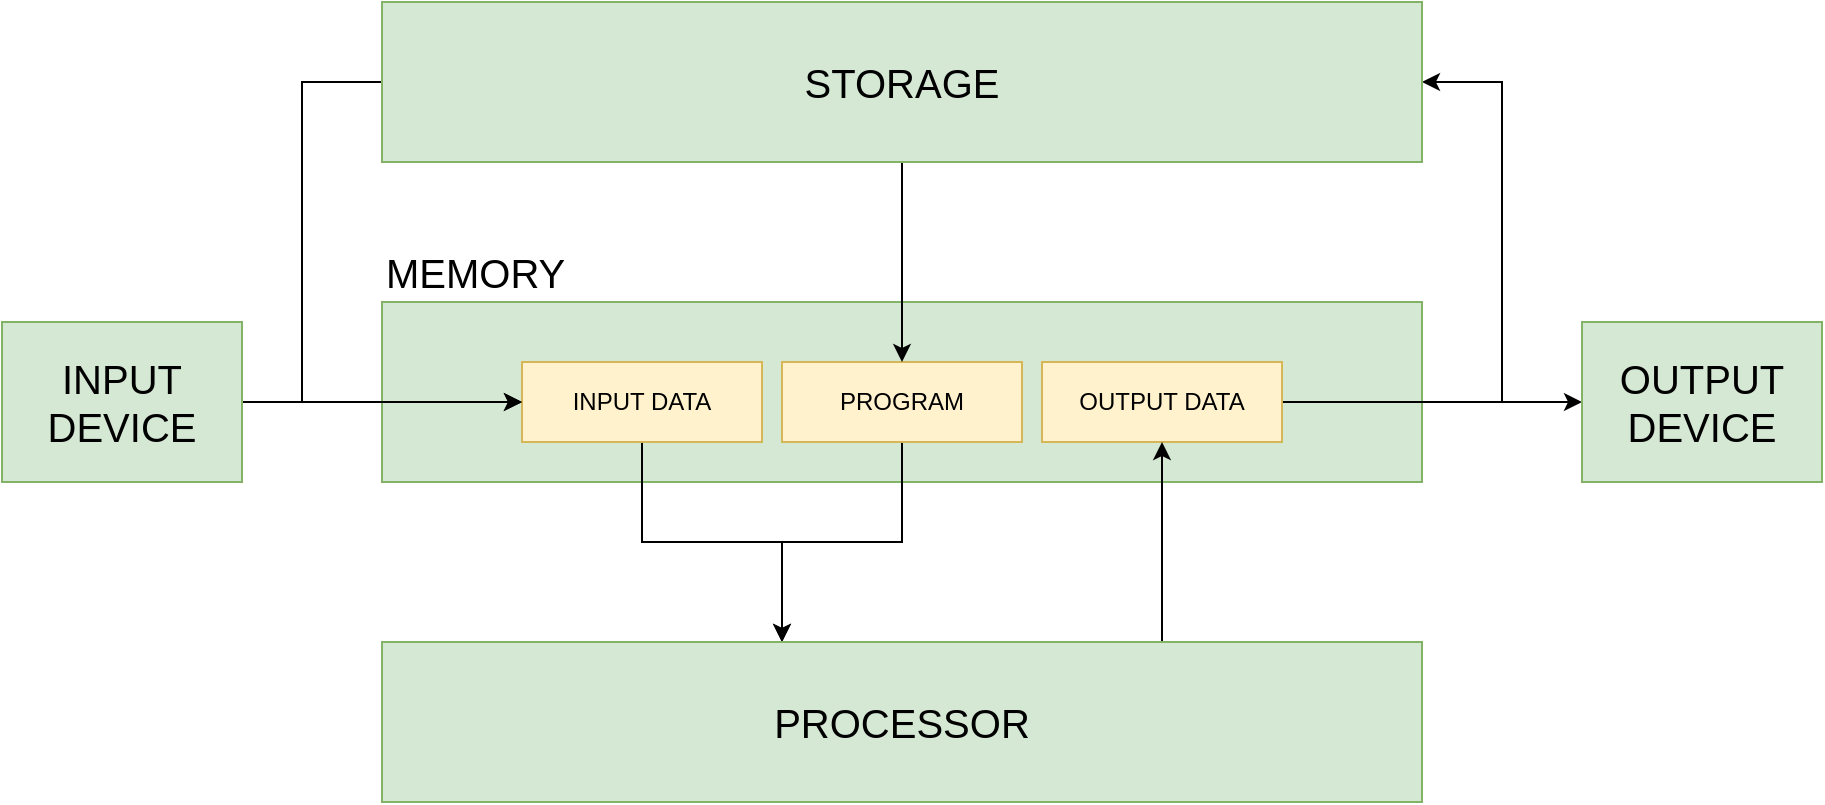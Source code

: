 <mxfile version="26.0.10">
  <diagram name="Page-1" id="Vp42OPpKhCTEOME2mzC9">
    <mxGraphModel dx="2074" dy="1098" grid="1" gridSize="10" guides="1" tooltips="1" connect="1" arrows="1" fold="1" page="1" pageScale="1" pageWidth="1169" pageHeight="827" math="0" shadow="0">
      <root>
        <mxCell id="0" />
        <mxCell id="1" parent="0" />
        <mxCell id="ZUl6cm57hjfB8yTvaPR6-6" value="" style="rounded=0;whiteSpace=wrap;html=1;fillColor=#d5e8d4;strokeColor=#82b366;" vertex="1" parent="1">
          <mxGeometry x="320" y="350" width="520" height="90" as="geometry" />
        </mxCell>
        <mxCell id="ZUl6cm57hjfB8yTvaPR6-24" style="edgeStyle=orthogonalEdgeStyle;rounded=0;orthogonalLoop=1;jettySize=auto;html=1;exitX=0.5;exitY=1;exitDx=0;exitDy=0;" edge="1" parent="1" source="ZUl6cm57hjfB8yTvaPR6-2" target="ZUl6cm57hjfB8yTvaPR6-8">
          <mxGeometry relative="1" as="geometry">
            <Array as="points">
              <mxPoint x="450" y="470" />
              <mxPoint x="520" y="470" />
            </Array>
          </mxGeometry>
        </mxCell>
        <mxCell id="ZUl6cm57hjfB8yTvaPR6-2" value="INPUT DATA" style="rounded=0;whiteSpace=wrap;html=1;fillColor=#fff2cc;strokeColor=#d6b656;" vertex="1" parent="1">
          <mxGeometry x="390" y="380" width="120" height="40" as="geometry" />
        </mxCell>
        <mxCell id="ZUl6cm57hjfB8yTvaPR6-18" style="edgeStyle=orthogonalEdgeStyle;rounded=0;orthogonalLoop=1;jettySize=auto;html=1;" edge="1" parent="1" source="ZUl6cm57hjfB8yTvaPR6-3" target="ZUl6cm57hjfB8yTvaPR6-8">
          <mxGeometry relative="1" as="geometry">
            <Array as="points">
              <mxPoint x="580" y="470" />
              <mxPoint x="520" y="470" />
            </Array>
          </mxGeometry>
        </mxCell>
        <mxCell id="ZUl6cm57hjfB8yTvaPR6-3" value="PROGRAM" style="rounded=0;whiteSpace=wrap;html=1;fillColor=#fff2cc;strokeColor=#d6b656;" vertex="1" parent="1">
          <mxGeometry x="520" y="380" width="120" height="40" as="geometry" />
        </mxCell>
        <mxCell id="ZUl6cm57hjfB8yTvaPR6-15" style="edgeStyle=orthogonalEdgeStyle;rounded=0;orthogonalLoop=1;jettySize=auto;html=1;exitX=1;exitY=0.5;exitDx=0;exitDy=0;" edge="1" parent="1" source="ZUl6cm57hjfB8yTvaPR6-5" target="ZUl6cm57hjfB8yTvaPR6-11">
          <mxGeometry relative="1" as="geometry" />
        </mxCell>
        <mxCell id="ZUl6cm57hjfB8yTvaPR6-16" style="edgeStyle=orthogonalEdgeStyle;rounded=0;orthogonalLoop=1;jettySize=auto;html=1;exitX=1;exitY=0.5;exitDx=0;exitDy=0;entryX=1;entryY=0.5;entryDx=0;entryDy=0;" edge="1" parent="1" source="ZUl6cm57hjfB8yTvaPR6-5" target="ZUl6cm57hjfB8yTvaPR6-10">
          <mxGeometry relative="1" as="geometry">
            <Array as="points">
              <mxPoint x="880" y="400" />
              <mxPoint x="880" y="240" />
            </Array>
          </mxGeometry>
        </mxCell>
        <mxCell id="ZUl6cm57hjfB8yTvaPR6-5" value="OUTPUT DATA" style="rounded=0;whiteSpace=wrap;html=1;fillColor=#fff2cc;strokeColor=#d6b656;" vertex="1" parent="1">
          <mxGeometry x="650" y="380" width="120" height="40" as="geometry" />
        </mxCell>
        <mxCell id="ZUl6cm57hjfB8yTvaPR6-12" style="edgeStyle=orthogonalEdgeStyle;rounded=0;orthogonalLoop=1;jettySize=auto;html=1;exitX=1;exitY=0.5;exitDx=0;exitDy=0;" edge="1" parent="1" source="ZUl6cm57hjfB8yTvaPR6-7" target="ZUl6cm57hjfB8yTvaPR6-2">
          <mxGeometry relative="1" as="geometry" />
        </mxCell>
        <mxCell id="ZUl6cm57hjfB8yTvaPR6-7" value="&lt;font style=&quot;font-size: 20px;&quot;&gt;INPUT DEVICE&lt;/font&gt;" style="rounded=0;whiteSpace=wrap;html=1;fillColor=#d5e8d4;strokeColor=#82b366;" vertex="1" parent="1">
          <mxGeometry x="130" y="360" width="120" height="80" as="geometry" />
        </mxCell>
        <mxCell id="ZUl6cm57hjfB8yTvaPR6-21" style="edgeStyle=orthogonalEdgeStyle;rounded=0;orthogonalLoop=1;jettySize=auto;html=1;exitX=0.75;exitY=0;exitDx=0;exitDy=0;" edge="1" parent="1" source="ZUl6cm57hjfB8yTvaPR6-8" target="ZUl6cm57hjfB8yTvaPR6-5">
          <mxGeometry relative="1" as="geometry" />
        </mxCell>
        <mxCell id="ZUl6cm57hjfB8yTvaPR6-8" value="&lt;font style=&quot;font-size: 20px;&quot;&gt;PROCESSOR&lt;/font&gt;" style="rounded=0;whiteSpace=wrap;html=1;fillColor=#d5e8d4;strokeColor=#82b366;" vertex="1" parent="1">
          <mxGeometry x="320" y="520" width="520" height="80" as="geometry" />
        </mxCell>
        <mxCell id="ZUl6cm57hjfB8yTvaPR6-14" style="edgeStyle=orthogonalEdgeStyle;rounded=0;orthogonalLoop=1;jettySize=auto;html=1;exitX=0;exitY=0.5;exitDx=0;exitDy=0;entryX=0;entryY=0.5;entryDx=0;entryDy=0;" edge="1" parent="1" source="ZUl6cm57hjfB8yTvaPR6-10" target="ZUl6cm57hjfB8yTvaPR6-2">
          <mxGeometry relative="1" as="geometry">
            <Array as="points">
              <mxPoint x="280" y="240" />
              <mxPoint x="280" y="400" />
            </Array>
          </mxGeometry>
        </mxCell>
        <mxCell id="ZUl6cm57hjfB8yTvaPR6-23" style="edgeStyle=orthogonalEdgeStyle;rounded=0;orthogonalLoop=1;jettySize=auto;html=1;exitX=0.5;exitY=1;exitDx=0;exitDy=0;" edge="1" parent="1" source="ZUl6cm57hjfB8yTvaPR6-10" target="ZUl6cm57hjfB8yTvaPR6-3">
          <mxGeometry relative="1" as="geometry" />
        </mxCell>
        <mxCell id="ZUl6cm57hjfB8yTvaPR6-10" value="&lt;font style=&quot;font-size: 20px;&quot;&gt;STORAGE&lt;/font&gt;" style="rounded=0;whiteSpace=wrap;html=1;fillColor=#d5e8d4;strokeColor=#82b366;" vertex="1" parent="1">
          <mxGeometry x="320" y="200" width="520" height="80" as="geometry" />
        </mxCell>
        <mxCell id="ZUl6cm57hjfB8yTvaPR6-11" value="&lt;font style=&quot;font-size: 20px;&quot;&gt;OUTPUT DEVICE&lt;/font&gt;" style="rounded=0;whiteSpace=wrap;html=1;fillColor=#d5e8d4;strokeColor=#82b366;" vertex="1" parent="1">
          <mxGeometry x="920" y="360" width="120" height="80" as="geometry" />
        </mxCell>
        <mxCell id="ZUl6cm57hjfB8yTvaPR6-22" value="&lt;font style=&quot;font-size: 20px;&quot;&gt;MEMORY&lt;/font&gt;" style="text;html=1;align=left;verticalAlign=middle;whiteSpace=wrap;rounded=0;" vertex="1" parent="1">
          <mxGeometry x="320" y="320" width="130" height="30" as="geometry" />
        </mxCell>
      </root>
    </mxGraphModel>
  </diagram>
</mxfile>

